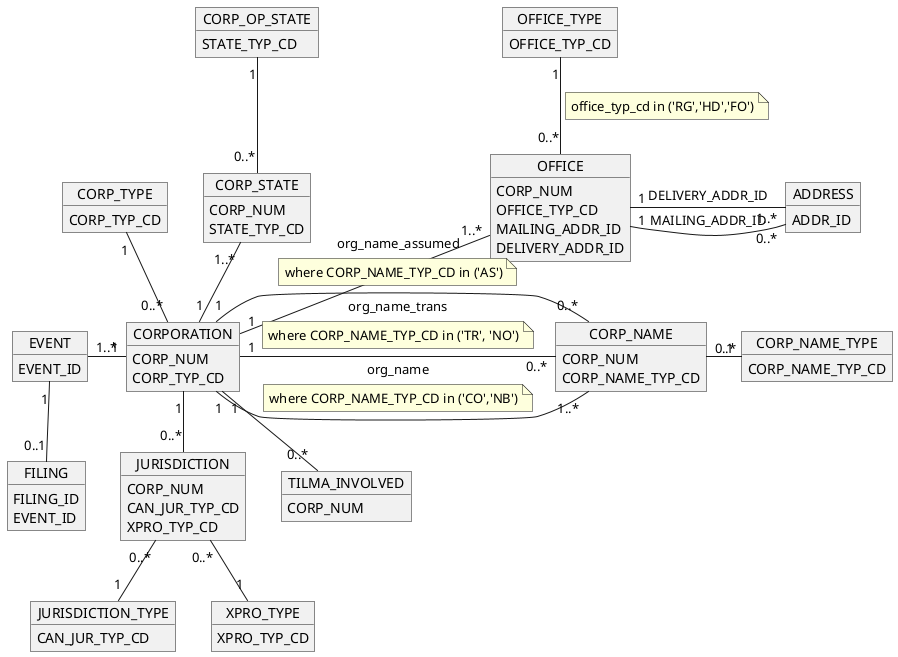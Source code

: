 @startuml

object CORP_TYPE {
	CORP_TYP_CD
}

object CORP_OP_STATE {
	STATE_TYP_CD
}

object CORP_STATE {
	CORP_NUM
	STATE_TYP_CD
}

object CORPORATION {
	CORP_NUM
	CORP_TYP_CD
}

object CORP_NAME_TYPE {
	CORP_NAME_TYP_CD
}

object CORP_NAME {
	CORP_NUM
	CORP_NAME_TYP_CD
}

object OFFICE_TYPE {
	OFFICE_TYP_CD
}

object OFFICE {
	CORP_NUM
	OFFICE_TYP_CD
	MAILING_ADDR_ID
	DELIVERY_ADDR_ID
}

object TILMA_INVOLVED {
	CORP_NUM
}

object ADDRESS {
	ADDR_ID
}

object JURISDICTION {
	CORP_NUM
	CAN_JUR_TYP_CD
	XPRO_TYP_CD
}

object JURISDICTION_TYPE {
	CAN_JUR_TYP_CD
}

object XPRO_TYPE {
	XPRO_TYP_CD
}

object EVENT {
	EVENT_ID
}

object FILING {
	FILING_ID
	EVENT_ID
}

CORP_TYPE "1" -down- "0..*" CORPORATION
CORP_STATE "1..*" -down- "1" CORPORATION
CORP_OP_STATE "1" -down- "0..*" CORP_STATE

CORPORATION "1" -up- "1..*" OFFICE

CORPORATION "1" -right- "1..*" CORP_NAME : org_name
note on link : where CORP_NAME_TYP_CD in ('CO','NB')
CORPORATION "1" -right- "0..*" CORP_NAME : org_name_assumed
note on link : where CORP_NAME_TYP_CD in ('AS')
CORPORATION "1" -right- "0..*" CORP_NAME : org_name_trans
note on link : where CORP_NAME_TYP_CD in ('TR', 'NO')

CORPORATION "1" -down- "0..*" TILMA_INVOLVED
CORPORATION "1" -down- "0..*" JURISDICTION
JURISDICTION "0..*" -down- "1" JURISDICTION_TYPE
JURISDICTION "0..*" -down- "1" XPRO_TYPE

OFFICE -[hidden]down- CORP_NAME

CORP_NAME_TYPE "1" -left- "0..*" CORP_NAME

OFFICE_TYPE "1" -- "0..*" OFFICE
note on link : office_typ_cd in ('RG','HD','FO')

OFFICE "1" -right- "1..*" ADDRESS : DELIVERY_ADDR_ID
OFFICE "1" -right- "0..*" ADDRESS : MAILING_ADDR_ID

EVENT "1..*" -right- "1" CORPORATION
EVENT "1" -down- "0..1" FILING

@enduml
